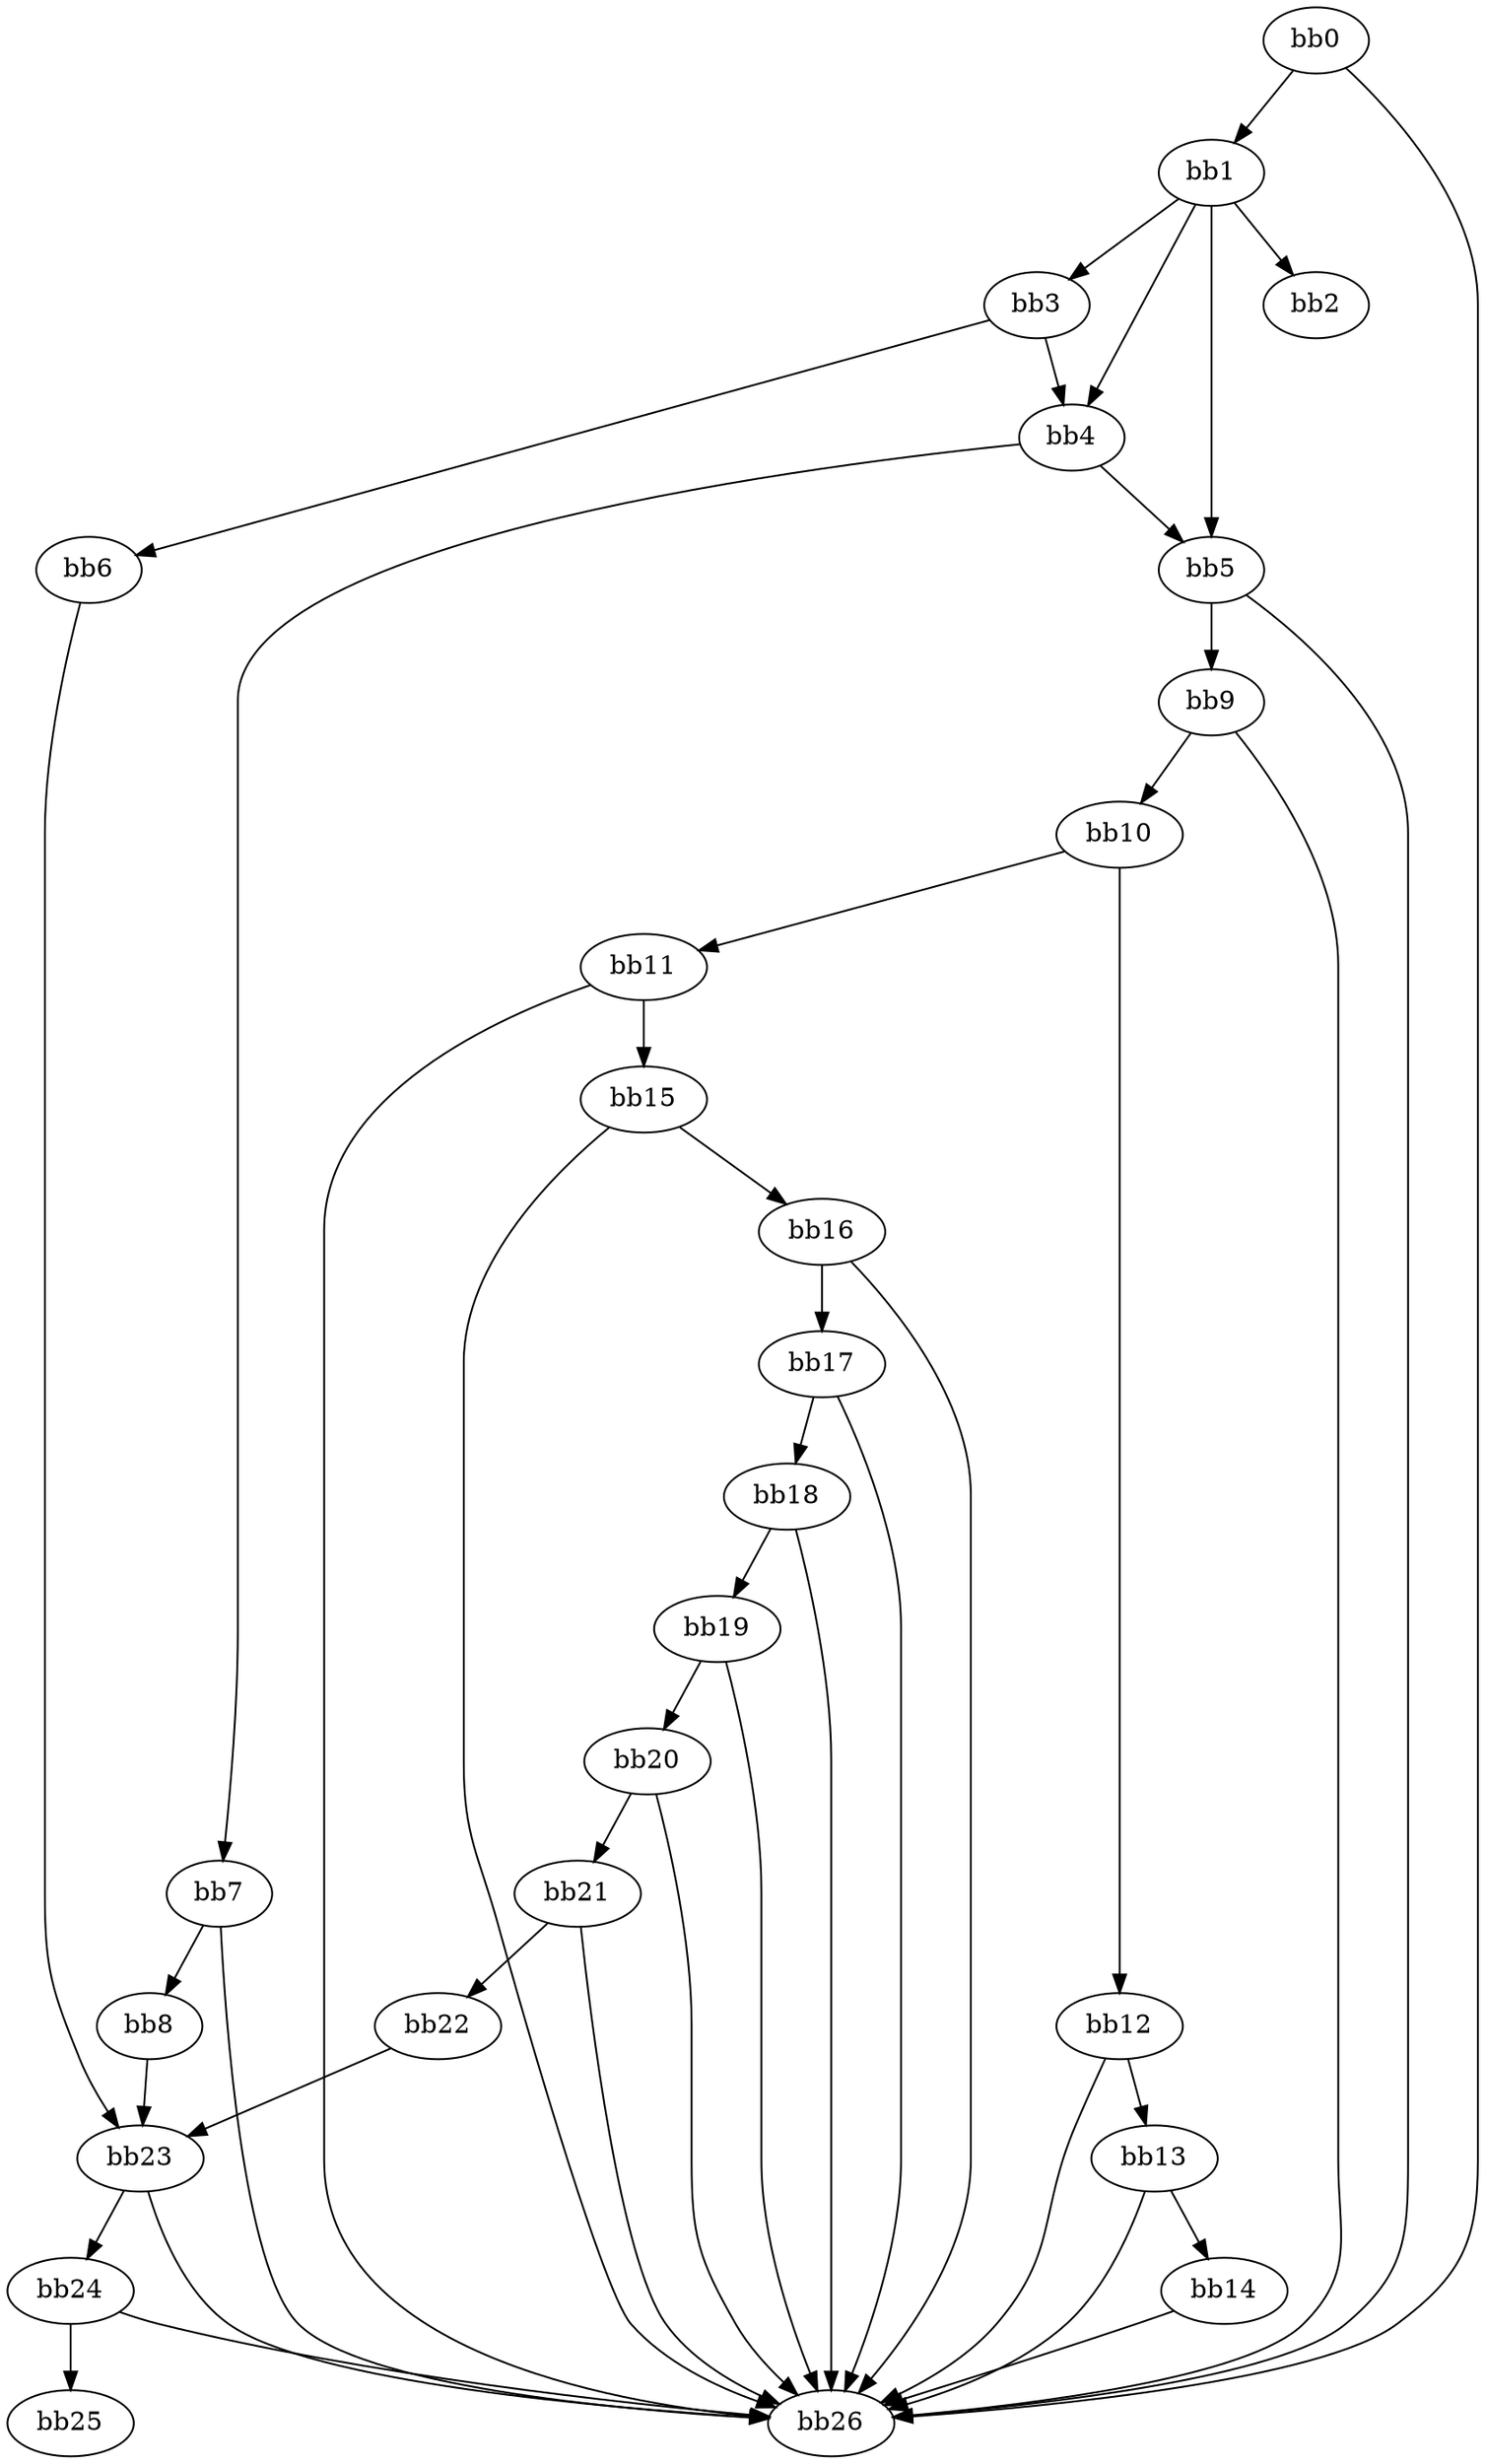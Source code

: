 digraph {
    0 [ label = "bb0\l" ]
    1 [ label = "bb1\l" ]
    2 [ label = "bb2\l" ]
    3 [ label = "bb3\l" ]
    4 [ label = "bb4\l" ]
    5 [ label = "bb5\l" ]
    6 [ label = "bb6\l" ]
    7 [ label = "bb7\l" ]
    8 [ label = "bb8\l" ]
    9 [ label = "bb9\l" ]
    10 [ label = "bb10\l" ]
    11 [ label = "bb11\l" ]
    12 [ label = "bb12\l" ]
    13 [ label = "bb13\l" ]
    14 [ label = "bb14\l" ]
    15 [ label = "bb15\l" ]
    16 [ label = "bb16\l" ]
    17 [ label = "bb17\l" ]
    18 [ label = "bb18\l" ]
    19 [ label = "bb19\l" ]
    20 [ label = "bb20\l" ]
    21 [ label = "bb21\l" ]
    22 [ label = "bb22\l" ]
    23 [ label = "bb23\l" ]
    24 [ label = "bb24\l" ]
    25 [ label = "bb25\l" ]
    26 [ label = "bb26\l" ]
    0 -> 1 [ ]
    0 -> 26 [ ]
    1 -> 2 [ ]
    1 -> 3 [ ]
    1 -> 4 [ ]
    1 -> 5 [ ]
    3 -> 4 [ ]
    3 -> 6 [ ]
    4 -> 5 [ ]
    4 -> 7 [ ]
    5 -> 9 [ ]
    5 -> 26 [ ]
    6 -> 23 [ ]
    7 -> 8 [ ]
    7 -> 26 [ ]
    8 -> 23 [ ]
    9 -> 10 [ ]
    9 -> 26 [ ]
    10 -> 11 [ ]
    10 -> 12 [ ]
    11 -> 15 [ ]
    11 -> 26 [ ]
    12 -> 13 [ ]
    12 -> 26 [ ]
    13 -> 14 [ ]
    13 -> 26 [ ]
    14 -> 26 [ ]
    15 -> 16 [ ]
    15 -> 26 [ ]
    16 -> 17 [ ]
    16 -> 26 [ ]
    17 -> 18 [ ]
    17 -> 26 [ ]
    18 -> 19 [ ]
    18 -> 26 [ ]
    19 -> 20 [ ]
    19 -> 26 [ ]
    20 -> 21 [ ]
    20 -> 26 [ ]
    21 -> 22 [ ]
    21 -> 26 [ ]
    22 -> 23 [ ]
    23 -> 24 [ ]
    23 -> 26 [ ]
    24 -> 25 [ ]
    24 -> 26 [ ]
}

